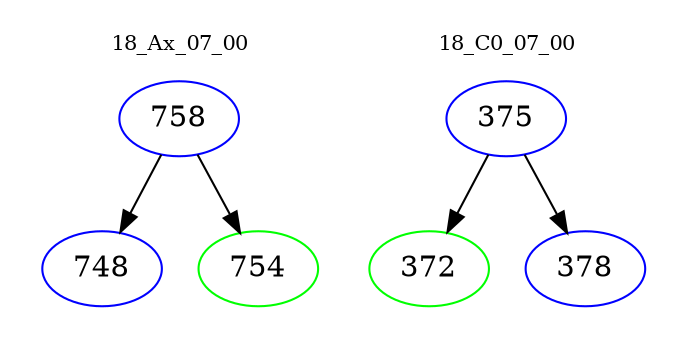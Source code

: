 digraph{
subgraph cluster_0 {
color = white
label = "18_Ax_07_00";
fontsize=10;
T0_758 [label="758", color="blue"]
T0_758 -> T0_748 [color="black"]
T0_748 [label="748", color="blue"]
T0_758 -> T0_754 [color="black"]
T0_754 [label="754", color="green"]
}
subgraph cluster_1 {
color = white
label = "18_C0_07_00";
fontsize=10;
T1_375 [label="375", color="blue"]
T1_375 -> T1_372 [color="black"]
T1_372 [label="372", color="green"]
T1_375 -> T1_378 [color="black"]
T1_378 [label="378", color="blue"]
}
}
